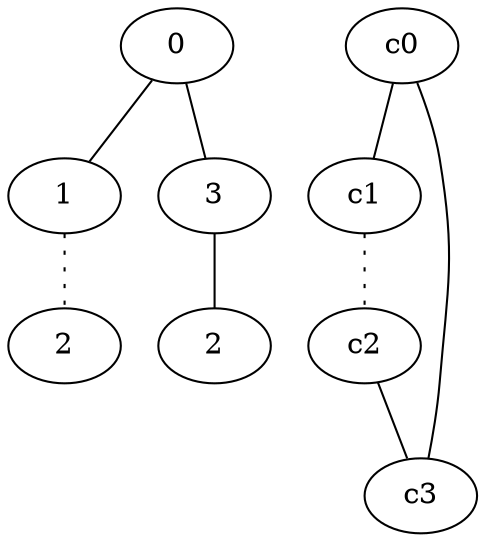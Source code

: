 graph {
a0[label=0];
a1[label=1];
a2[label=2];
a3[label=3];
a4[label=2];
a0 -- a1;
a0 -- a3;
a1 -- a2 [style=dotted];
a3 -- a4;
c0 -- c1;
c0 -- c3;
c1 -- c2 [style=dotted];
c2 -- c3;
}
